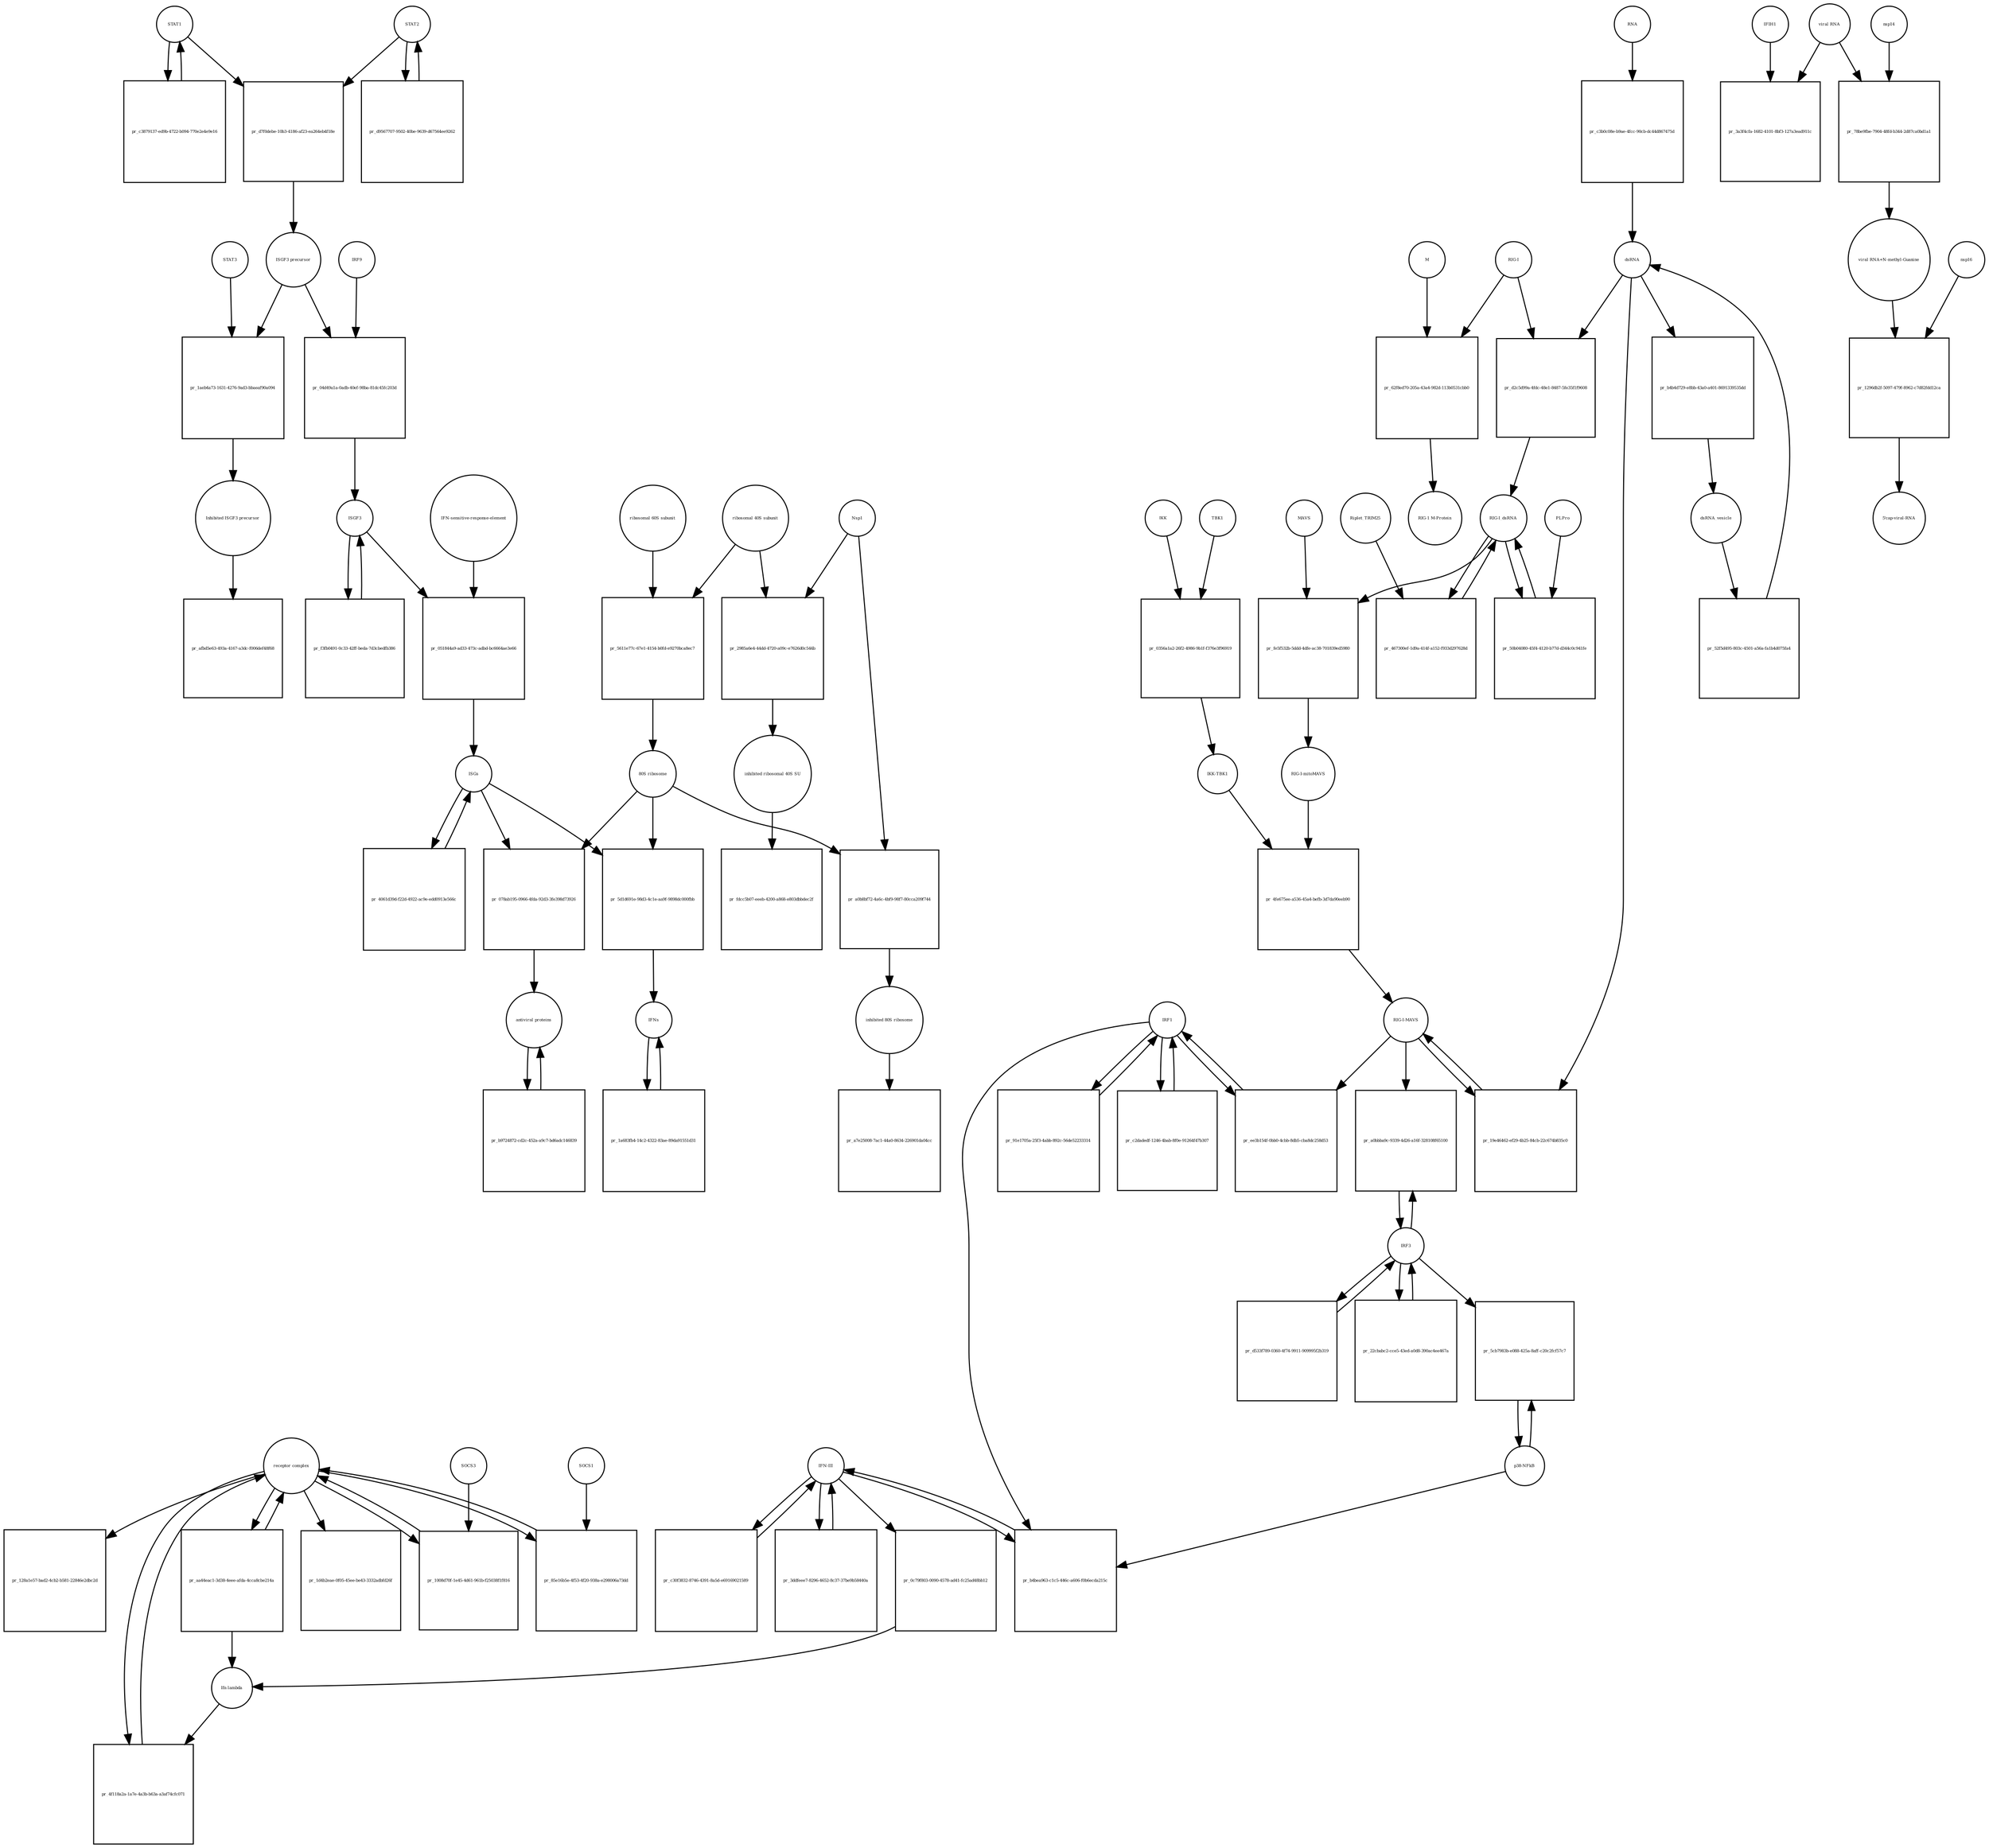 strict digraph  {
STAT1 [annotation="", bipartite=0, cls=macromolecule, fontsize=4, label=STAT1, shape=circle];
"pr_d7f0debe-10b3-4186-af23-ea264eb4f18e" [annotation="", bipartite=1, cls=process, fontsize=4, label="pr_d7f0debe-10b3-4186-af23-ea264eb4f18e", shape=square];
STAT2 [annotation="", bipartite=0, cls=macromolecule, fontsize=4, label=STAT2, shape=circle];
"ISGF3 precursor" [annotation="", bipartite=0, cls=complex, fontsize=4, label="ISGF3 precursor", shape=circle];
"pr_c3879137-ed9b-4722-b094-770e2e4e9e16" [annotation="", bipartite=1, cls=process, fontsize=4, label="pr_c3879137-ed9b-4722-b094-770e2e4e9e16", shape=square];
"pr_d9567707-9502-40be-9639-d67564ee9262" [annotation="", bipartite=1, cls=process, fontsize=4, label="pr_d9567707-9502-40be-9639-d67564ee9262", shape=square];
"receptor complex" [annotation="", bipartite=0, cls=complex, fontsize=4, label="receptor complex", shape=circle];
"pr_4f118a2a-1a7e-4a3b-b63a-a3af74cfc071" [annotation="", bipartite=1, cls=process, fontsize=4, label="pr_4f118a2a-1a7e-4a3b-b63a-a3af74cfc071", shape=square];
"Ifn lambda" [annotation="", bipartite=0, cls=complex, fontsize=4, label="Ifn lambda", shape=circle];
"IFN-sensitive-response-element" [annotation="", bipartite=0, cls="nucleic acid feature", fontsize=4, label="IFN-sensitive-response-element", shape=circle];
"pr_051844a9-ad33-473c-adbd-bc6664ae3e66" [annotation="", bipartite=1, cls=process, fontsize=4, label="pr_051844a9-ad33-473c-adbd-bc6664ae3e66", shape=square];
ISGs [annotation="", bipartite=0, cls="nucleic acid feature", fontsize=4, label=ISGs, shape=circle];
ISGF3 [annotation="", bipartite=0, cls=complex, fontsize=4, label=ISGF3, shape=circle];
"pr_5d1d691e-98d3-4c1e-aa9f-9898dc000fbb" [annotation="", bipartite=1, cls=process, fontsize=4, label="pr_5d1d691e-98d3-4c1e-aa9f-9898dc000fbb", shape=square];
IFNs [annotation="", bipartite=0, cls=complex, fontsize=4, label=IFNs, shape=circle];
"80S ribosome" [annotation="", bipartite=0, cls=complex, fontsize=4, label="80S ribosome", shape=circle];
"pr_078ab195-0966-4fda-92d3-3fe398d73926" [annotation="", bipartite=1, cls=process, fontsize=4, label="pr_078ab195-0966-4fda-92d3-3fe398d73926", shape=square];
"antiviral proteins" [annotation="", bipartite=0, cls=complex, fontsize=4, label="antiviral proteins", shape=circle];
"pr_f3fb0491-0c33-42ff-beda-7d3cbedfb386" [annotation="", bipartite=1, cls=process, fontsize=4, label="pr_f3fb0491-0c33-42ff-beda-7d3cbedfb386", shape=square];
"pr_4061d39d-f22d-4922-ac9e-edd0913e566c" [annotation="", bipartite=1, cls=process, fontsize=4, label="pr_4061d39d-f22d-4922-ac9e-edd0913e566c", shape=square];
"pr_b9724872-cd2c-452a-a9c7-bd6adc146839" [annotation="", bipartite=1, cls=process, fontsize=4, label="pr_b9724872-cd2c-452a-a9c7-bd6adc146839", shape=square];
"viral RNA" [annotation="", bipartite=0, cls="nucleic acid feature", fontsize=4, label="viral RNA", shape=circle];
"pr_3a3f4cfa-1682-4101-8bf3-127a3ead911c" [annotation="", bipartite=1, cls=process, fontsize=4, label="pr_3a3f4cfa-1682-4101-8bf3-127a3ead911c", shape=square];
IFIH1 [annotation="", bipartite=0, cls=macromolecule, fontsize=4, label=IFIH1, shape=circle];
"pr_78be9fbe-7904-48fd-b344-2d87ca0bd1a1" [annotation="", bipartite=1, cls=process, fontsize=4, label="pr_78be9fbe-7904-48fd-b344-2d87ca0bd1a1", shape=square];
"viral RNA+N-methyl-Guanine" [annotation="", bipartite=0, cls="nucleic acid feature", fontsize=4, label="viral RNA+N-methyl-Guanine", shape=circle];
nsp14 [annotation=urn_miriam_ncbiprotein_YP_009725309, bipartite=0, cls=macromolecule, fontsize=4, label=nsp14, shape=circle];
"pr_1296db2f-5097-479f-8962-c7d82fdd12ca" [annotation="", bipartite=1, cls=process, fontsize=4, label="pr_1296db2f-5097-479f-8962-c7d82fdd12ca", shape=square];
"5'cap-viral-RNA" [annotation="", bipartite=0, cls="nucleic acid feature", fontsize=4, label="5'cap-viral-RNA", shape=circle];
nsp16 [annotation=urn_miriam_ncbiprotein_YP_009725311, bipartite=0, cls=macromolecule, fontsize=4, label=nsp16, shape=circle];
IKK [annotation="urn_miriam_uniprot_O14920|urn_miriam_uniprot_O15111", bipartite=0, cls=macromolecule, fontsize=4, label=IKK, shape=circle];
"pr_0356a1a2-26f2-4986-9b1f-f376e3f96919" [annotation="", bipartite=1, cls=process, fontsize=4, label="pr_0356a1a2-26f2-4986-9b1f-f376e3f96919", shape=square];
TBK1 [annotation=urn_miriam_uniprot_Q9UHD2, bipartite=0, cls=macromolecule, fontsize=4, label=TBK1, shape=circle];
"IKK-TBK1" [annotation="", bipartite=0, cls=complex, fontsize=4, label="IKK-TBK1", shape=circle];
IRF1 [annotation="", bipartite=0, cls=macromolecule, fontsize=4, label=IRF1, shape=circle];
"pr_ee3b154f-0bb0-4cbb-8db5-cba8dc258d53" [annotation="", bipartite=1, cls=process, fontsize=4, label="pr_ee3b154f-0bb0-4cbb-8db5-cba8dc258d53", shape=square];
"RIG-I-MAVS" [annotation="", bipartite=0, cls=complex, fontsize=4, label="RIG-I-MAVS", shape=circle];
"IFN-III" [annotation="", bipartite=0, cls=macromolecule, fontsize=4, label="IFN-III", shape=circle];
"pr_c30f3832-8746-4391-8a5d-e69169021589" [annotation="", bipartite=1, cls=process, fontsize=4, label="pr_c30f3832-8746-4391-8a5d-e69169021589", shape=square];
"pr_3ddfeee7-8296-4652-8c37-37be9b58440a" [annotation="", bipartite=1, cls=process, fontsize=4, label="pr_3ddfeee7-8296-4652-8c37-37be9b58440a", shape=square];
"pr_b4bea963-c1c5-446c-a606-f0b6ecda215c" [annotation="", bipartite=1, cls=process, fontsize=4, label="pr_b4bea963-c1c5-446c-a606-f0b6ecda215c", shape=square];
"p38-NFkB" [annotation="", bipartite=0, cls=complex, fontsize=4, label="p38-NFkB", shape=circle];
"pr_0c79f803-0090-4578-ad41-fc25ad48bb12" [annotation="", bipartite=1, cls=process, fontsize=4, label="pr_0c79f803-0090-4578-ad41-fc25ad48bb12", shape=square];
"RIG-I" [annotation=urn_miriam_uniprot_O95786, bipartite=0, cls=macromolecule, fontsize=4, label="RIG-I", shape=circle];
"pr_d2c5d99a-4fdc-48e1-8487-5fe35f1f9608" [annotation="", bipartite=1, cls=process, fontsize=4, label="pr_d2c5d99a-4fdc-48e1-8487-5fe35f1f9608", shape=square];
"RIG-I_dsRNA" [annotation="", bipartite=0, cls=complex, fontsize=4, label="RIG-I_dsRNA", shape=circle];
dsRNA [annotation="", bipartite=0, cls="nucleic acid feature", fontsize=4, label=dsRNA, shape=circle];
"RIG-I-mitoMAVS" [annotation="", bipartite=0, cls=complex, fontsize=4, label="RIG-I-mitoMAVS", shape=circle];
"pr_4fe675ee-a536-45a4-befb-3d7da90eeb90" [annotation="", bipartite=1, cls=process, fontsize=4, label="pr_4fe675ee-a536-45a4-befb-3d7da90eeb90", shape=square];
"pr_b4b4d729-e8bb-43a0-a401-8691339535dd" [annotation="", bipartite=1, cls=process, fontsize=4, label="pr_b4b4d729-e8bb-43a0-a401-8691339535dd", shape=square];
dsRNA_vesicle [annotation="", bipartite=0, cls="nucleic acid feature", fontsize=4, label=dsRNA_vesicle, shape=circle];
"pr_52f5d495-803c-4501-a56a-fa1b4d075fa4" [annotation="", bipartite=1, cls=process, fontsize=4, label="pr_52f5d495-803c-4501-a56a-fa1b4d075fa4", shape=square];
"pr_91e1705a-25f3-4abb-892c-56de52233314" [annotation="", bipartite=1, cls=process, fontsize=4, label="pr_91e1705a-25f3-4abb-892c-56de52233314", shape=square];
"pr_c2dadedf-1246-4bab-8f0e-91264f47b307" [annotation="", bipartite=1, cls=process, fontsize=4, label="pr_c2dadedf-1246-4bab-8f0e-91264f47b307", shape=square];
RNA [annotation="", bipartite=0, cls="nucleic acid feature", fontsize=4, label=RNA, shape=circle];
"pr_c3b0c08e-b9ae-4fcc-90cb-dc44d867475d" [annotation="", bipartite=1, cls=process, fontsize=4, label="pr_c3b0c08e-b9ae-4fcc-90cb-dc44d867475d", shape=square];
"ribosomal 60S subunit" [annotation="", bipartite=0, cls=complex, fontsize=4, label="ribosomal 60S subunit", shape=circle];
"pr_5611e77c-67e1-4154-b0fd-e9270bca8ec7" [annotation="", bipartite=1, cls=process, fontsize=4, label="pr_5611e77c-67e1-4154-b0fd-e9270bca8ec7", shape=square];
"ribosomal 40S subunit" [annotation="", bipartite=0, cls=complex, fontsize=4, label="ribosomal 40S subunit", shape=circle];
"pr_2985a6e4-44dd-4720-a09c-e7626d0c544b" [annotation="", bipartite=1, cls=process, fontsize=4, label="pr_2985a6e4-44dd-4720-a09c-e7626d0c544b", shape=square];
Nsp1 [annotation="urn_miriam_ncbiprotein_YP_009725297|urn_miriam_uniprot_P0C6X7", bipartite=0, cls=macromolecule, fontsize=4, label=Nsp1, shape=circle];
"inhibited ribosomal 40S SU" [annotation="urn_miriam_doi_10.1101%2F2020.05.18.102467", bipartite=0, cls=complex, fontsize=4, label="inhibited ribosomal 40S SU", shape=circle];
"pr_a0b8bf72-4a6c-4bf9-98f7-80cca209f744" [annotation="", bipartite=1, cls=process, fontsize=4, label="pr_a0b8bf72-4a6c-4bf9-98f7-80cca209f744", shape=square];
"inhibited 80S ribosome" [annotation="", bipartite=0, cls=complex, fontsize=4, label="inhibited 80S ribosome", shape=circle];
"pr_1aeb4a73-1631-4276-9ad3-bbaeaf90a094" [annotation="", bipartite=1, cls=process, fontsize=4, label="pr_1aeb4a73-1631-4276-9ad3-bbaeaf90a094", shape=square];
STAT3 [annotation="", bipartite=0, cls=macromolecule, fontsize=4, label=STAT3, shape=circle];
"Inhibited ISGF3 precursor" [annotation="", bipartite=0, cls=complex, fontsize=4, label="Inhibited ISGF3 precursor", shape=circle];
"pr_1a683fb4-14c2-4322-83ae-89da91551d31" [annotation="", bipartite=1, cls=process, fontsize=4, label="pr_1a683fb4-14c2-4322-83ae-89da91551d31", shape=square];
"pr_1008d70f-1e45-4d61-961b-f25038f1f816" [annotation="", bipartite=1, cls=process, fontsize=4, label="pr_1008d70f-1e45-4d61-961b-f25038f1f816", shape=square];
SOCS3 [annotation="", bipartite=0, cls=macromolecule, fontsize=4, label=SOCS3, shape=circle];
"pr_85e16b5e-4f53-4f20-938a-e298006a73dd" [annotation="", bipartite=1, cls=process, fontsize=4, label="pr_85e16b5e-4f53-4f20-938a-e298006a73dd", shape=square];
SOCS1 [annotation="", bipartite=0, cls=macromolecule, fontsize=4, label=SOCS1, shape=circle];
"pr_afbd5e63-493a-4167-a3dc-f006def48f68" [annotation="", bipartite=1, cls=process, fontsize=4, label="pr_afbd5e63-493a-4167-a3dc-f006def48f68", shape=square];
"pr_1d4b2eae-0f05-45ee-be43-3332adbfd26f" [annotation="", bipartite=1, cls=process, fontsize=4, label="pr_1d4b2eae-0f05-45ee-be43-3332adbfd26f", shape=square];
"pr_128a1e57-bad2-4cb2-b581-22846e2dbc2d" [annotation="", bipartite=1, cls=process, fontsize=4, label="pr_128a1e57-bad2-4cb2-b581-22846e2dbc2d", shape=square];
"pr_a7e25008-7ac1-44a0-8634-226901da04cc" [annotation="", bipartite=1, cls=process, fontsize=4, label="pr_a7e25008-7ac1-44a0-8634-226901da04cc", shape=square];
"pr_fdcc5b07-eeeb-4200-a868-e803dbbdec2f" [annotation="", bipartite=1, cls=process, fontsize=4, label="pr_fdcc5b07-eeeb-4200-a868-e803dbbdec2f", shape=square];
"pr_aa44eac1-3d38-4eee-afda-4cca8cbe214a" [annotation="", bipartite=1, cls=process, fontsize=4, label="pr_aa44eac1-3d38-4eee-afda-4cca8cbe214a", shape=square];
M [annotation=urn_miriam_uniprot_P0DTC5, bipartite=0, cls=macromolecule, fontsize=4, label=M, shape=circle];
"pr_62f8ed70-205a-43a4-982d-113b0531cbb0" [annotation="", bipartite=1, cls=process, fontsize=4, label="pr_62f8ed70-205a-43a4-982d-113b0531cbb0", shape=square];
"RIG-1 M-Protein" [annotation="", bipartite=0, cls=complex, fontsize=4, label="RIG-1 M-Protein", shape=circle];
"pr_fe5f532b-5ddd-4dfe-ac38-701839ed5980" [annotation="", bipartite=1, cls=process, fontsize=4, label="pr_fe5f532b-5ddd-4dfe-ac38-701839ed5980", shape=square];
MAVS [annotation=urn_miriam_uniprot_Q7Z434, bipartite=0, cls=macromolecule, fontsize=4, label=MAVS, shape=circle];
"pr_467300ef-1d9a-414f-a152-f933d297628d" [annotation="", bipartite=1, cls=process, fontsize=4, label="pr_467300ef-1d9a-414f-a152-f933d297628d", shape=square];
Riplet_TRIM25 [annotation="", bipartite=0, cls=complex, fontsize=4, label=Riplet_TRIM25, shape=circle];
"pr_50b04080-45f4-4120-b77d-d344c0c941fe" [annotation="", bipartite=1, cls=process, fontsize=4, label="pr_50b04080-45f4-4120-b77d-d344c0c941fe", shape=square];
PLPro [annotation="urn_miriam_uniprot_P0C6X7|urn_miriam_uniprot_P0C6U8", bipartite=0, cls=macromolecule, fontsize=4, label=PLPro, shape=circle];
IRF3 [annotation=urn_miriam_uniprot_Q14653, bipartite=0, cls=macromolecule, fontsize=4, label=IRF3, shape=circle];
"pr_a0bbba9c-9339-4d26-a16f-328108f65100" [annotation="", bipartite=1, cls=process, fontsize=4, label="pr_a0bbba9c-9339-4d26-a16f-328108f65100", shape=square];
"pr_d533f789-0360-4f74-9911-909995f2b319" [annotation="", bipartite=1, cls=process, fontsize=4, label="pr_d533f789-0360-4f74-9911-909995f2b319", shape=square];
"pr_22cbabc2-cce5-43ed-a0d8-390ac4ee467a" [annotation="", bipartite=1, cls=process, fontsize=4, label="pr_22cbabc2-cce5-43ed-a0d8-390ac4ee467a", shape=square];
"pr_19e46462-ef29-4b25-84cb-22c674b835c0" [annotation="", bipartite=1, cls=process, fontsize=4, label="pr_19e46462-ef29-4b25-84cb-22c674b835c0", shape=square];
"pr_5cb7983b-e088-425a-8aff-c20c2fcf57c7" [annotation="", bipartite=1, cls=process, fontsize=4, label="pr_5cb7983b-e088-425a-8aff-c20c2fcf57c7", shape=square];
"pr_04d49a1a-0adb-40ef-98ba-81dc45fc203d" [annotation="", bipartite=1, cls=process, fontsize=4, label="pr_04d49a1a-0adb-40ef-98ba-81dc45fc203d", shape=square];
IRF9 [annotation="", bipartite=0, cls=macromolecule, fontsize=4, label=IRF9, shape=circle];
STAT1 -> "pr_d7f0debe-10b3-4186-af23-ea264eb4f18e"  [annotation="", interaction_type=consumption];
STAT1 -> "pr_c3879137-ed9b-4722-b094-770e2e4e9e16"  [annotation="", interaction_type=consumption];
"pr_d7f0debe-10b3-4186-af23-ea264eb4f18e" -> "ISGF3 precursor"  [annotation="", interaction_type=production];
STAT2 -> "pr_d7f0debe-10b3-4186-af23-ea264eb4f18e"  [annotation="", interaction_type=consumption];
STAT2 -> "pr_d9567707-9502-40be-9639-d67564ee9262"  [annotation="", interaction_type=consumption];
"ISGF3 precursor" -> "pr_1aeb4a73-1631-4276-9ad3-bbaeaf90a094"  [annotation="", interaction_type=consumption];
"ISGF3 precursor" -> "pr_04d49a1a-0adb-40ef-98ba-81dc45fc203d"  [annotation="", interaction_type=consumption];
"pr_c3879137-ed9b-4722-b094-770e2e4e9e16" -> STAT1  [annotation="", interaction_type=production];
"pr_d9567707-9502-40be-9639-d67564ee9262" -> STAT2  [annotation="", interaction_type=production];
"receptor complex" -> "pr_4f118a2a-1a7e-4a3b-b63a-a3af74cfc071"  [annotation="", interaction_type=consumption];
"receptor complex" -> "pr_1008d70f-1e45-4d61-961b-f25038f1f816"  [annotation="", interaction_type=consumption];
"receptor complex" -> "pr_85e16b5e-4f53-4f20-938a-e298006a73dd"  [annotation="", interaction_type=consumption];
"receptor complex" -> "pr_1d4b2eae-0f05-45ee-be43-3332adbfd26f"  [annotation="", interaction_type=consumption];
"receptor complex" -> "pr_128a1e57-bad2-4cb2-b581-22846e2dbc2d"  [annotation="", interaction_type=consumption];
"receptor complex" -> "pr_aa44eac1-3d38-4eee-afda-4cca8cbe214a"  [annotation="", interaction_type=consumption];
"pr_4f118a2a-1a7e-4a3b-b63a-a3af74cfc071" -> "receptor complex"  [annotation="", interaction_type=production];
"Ifn lambda" -> "pr_4f118a2a-1a7e-4a3b-b63a-a3af74cfc071"  [annotation="urn_miriam_doi_10.3791%2F53575", interaction_type=stimulation];
"IFN-sensitive-response-element" -> "pr_051844a9-ad33-473c-adbd-bc6664ae3e66"  [annotation="", interaction_type=consumption];
"pr_051844a9-ad33-473c-adbd-bc6664ae3e66" -> ISGs  [annotation="", interaction_type=production];
ISGs -> "pr_5d1d691e-98d3-4c1e-aa9f-9898dc000fbb"  [annotation="", interaction_type=consumption];
ISGs -> "pr_078ab195-0966-4fda-92d3-3fe398d73926"  [annotation="", interaction_type=consumption];
ISGs -> "pr_4061d39d-f22d-4922-ac9e-edd0913e566c"  [annotation="", interaction_type=consumption];
ISGF3 -> "pr_051844a9-ad33-473c-adbd-bc6664ae3e66"  [annotation=urn_miriam_pubmed_30936491, interaction_type="necessary stimulation"];
ISGF3 -> "pr_f3fb0491-0c33-42ff-beda-7d3cbedfb386"  [annotation="", interaction_type=consumption];
"pr_5d1d691e-98d3-4c1e-aa9f-9898dc000fbb" -> IFNs  [annotation="", interaction_type=production];
IFNs -> "pr_1a683fb4-14c2-4322-83ae-89da91551d31"  [annotation="", interaction_type=consumption];
"80S ribosome" -> "pr_5d1d691e-98d3-4c1e-aa9f-9898dc000fbb"  [annotation=urn_miriam_pubmed_30936491, interaction_type=catalysis];
"80S ribosome" -> "pr_078ab195-0966-4fda-92d3-3fe398d73926"  [annotation=urn_miriam_pubmed_30936491, interaction_type=catalysis];
"80S ribosome" -> "pr_a0b8bf72-4a6c-4bf9-98f7-80cca209f744"  [annotation="", interaction_type=consumption];
"pr_078ab195-0966-4fda-92d3-3fe398d73926" -> "antiviral proteins"  [annotation="", interaction_type=production];
"antiviral proteins" -> "pr_b9724872-cd2c-452a-a9c7-bd6adc146839"  [annotation="", interaction_type=consumption];
"pr_f3fb0491-0c33-42ff-beda-7d3cbedfb386" -> ISGF3  [annotation="", interaction_type=production];
"pr_4061d39d-f22d-4922-ac9e-edd0913e566c" -> ISGs  [annotation="", interaction_type=production];
"pr_b9724872-cd2c-452a-a9c7-bd6adc146839" -> "antiviral proteins"  [annotation="", interaction_type=production];
"viral RNA" -> "pr_3a3f4cfa-1682-4101-8bf3-127a3ead911c"  [annotation="", interaction_type=consumption];
"viral RNA" -> "pr_78be9fbe-7904-48fd-b344-2d87ca0bd1a1"  [annotation="", interaction_type=consumption];
IFIH1 -> "pr_3a3f4cfa-1682-4101-8bf3-127a3ead911c"  [annotation="urn_miriam_doi_10.1016%2Fj.chom.2020.05.008", interaction_type=catalysis];
"pr_78be9fbe-7904-48fd-b344-2d87ca0bd1a1" -> "viral RNA+N-methyl-Guanine"  [annotation="", interaction_type=production];
"viral RNA+N-methyl-Guanine" -> "pr_1296db2f-5097-479f-8962-c7d82fdd12ca"  [annotation="", interaction_type=consumption];
nsp14 -> "pr_78be9fbe-7904-48fd-b344-2d87ca0bd1a1"  [annotation="urn_miriam_doi_10.1016%2Fj.chom.2020.05.008", interaction_type=catalysis];
"pr_1296db2f-5097-479f-8962-c7d82fdd12ca" -> "5'cap-viral-RNA"  [annotation="", interaction_type=production];
nsp16 -> "pr_1296db2f-5097-479f-8962-c7d82fdd12ca"  [annotation="urn_miriam_doi_10.1016%2Fj.chom.2020.05.008", interaction_type=catalysis];
IKK -> "pr_0356a1a2-26f2-4986-9b1f-f376e3f96919"  [annotation="", interaction_type=consumption];
"pr_0356a1a2-26f2-4986-9b1f-f376e3f96919" -> "IKK-TBK1"  [annotation="", interaction_type=production];
TBK1 -> "pr_0356a1a2-26f2-4986-9b1f-f376e3f96919"  [annotation="", interaction_type=consumption];
"IKK-TBK1" -> "pr_4fe675ee-a536-45a4-befb-3d7da90eeb90"  [annotation="", interaction_type=consumption];
IRF1 -> "pr_ee3b154f-0bb0-4cbb-8db5-cba8dc258d53"  [annotation="", interaction_type=consumption];
IRF1 -> "pr_b4bea963-c1c5-446c-a606-f0b6ecda215c"  [annotation="", interaction_type=stimulation];
IRF1 -> "pr_91e1705a-25f3-4abb-892c-56de52233314"  [annotation="", interaction_type=consumption];
IRF1 -> "pr_c2dadedf-1246-4bab-8f0e-91264f47b307"  [annotation="", interaction_type=consumption];
"pr_ee3b154f-0bb0-4cbb-8db5-cba8dc258d53" -> IRF1  [annotation="", interaction_type=production];
"RIG-I-MAVS" -> "pr_ee3b154f-0bb0-4cbb-8db5-cba8dc258d53"  [annotation=urn_miriam_pubmed_25045870, interaction_type=catalysis];
"RIG-I-MAVS" -> "pr_a0bbba9c-9339-4d26-a16f-328108f65100"  [annotation=urn_miriam_pubmed_25636800, interaction_type=stimulation];
"RIG-I-MAVS" -> "pr_19e46462-ef29-4b25-84cb-22c674b835c0"  [annotation="", interaction_type=consumption];
"IFN-III" -> "pr_c30f3832-8746-4391-8a5d-e69169021589"  [annotation="", interaction_type=consumption];
"IFN-III" -> "pr_3ddfeee7-8296-4652-8c37-37be9b58440a"  [annotation="", interaction_type=consumption];
"IFN-III" -> "pr_b4bea963-c1c5-446c-a606-f0b6ecda215c"  [annotation="", interaction_type=consumption];
"IFN-III" -> "pr_0c79f803-0090-4578-ad41-fc25ad48bb12"  [annotation="", interaction_type=consumption];
"pr_c30f3832-8746-4391-8a5d-e69169021589" -> "IFN-III"  [annotation="", interaction_type=production];
"pr_3ddfeee7-8296-4652-8c37-37be9b58440a" -> "IFN-III"  [annotation="", interaction_type=production];
"pr_b4bea963-c1c5-446c-a606-f0b6ecda215c" -> "IFN-III"  [annotation="", interaction_type=production];
"p38-NFkB" -> "pr_b4bea963-c1c5-446c-a606-f0b6ecda215c"  [annotation="", interaction_type=stimulation];
"p38-NFkB" -> "pr_5cb7983b-e088-425a-8aff-c20c2fcf57c7"  [annotation="", interaction_type=consumption];
"pr_0c79f803-0090-4578-ad41-fc25ad48bb12" -> "Ifn lambda"  [annotation="", interaction_type=production];
"RIG-I" -> "pr_d2c5d99a-4fdc-48e1-8487-5fe35f1f9608"  [annotation="", interaction_type=consumption];
"RIG-I" -> "pr_62f8ed70-205a-43a4-982d-113b0531cbb0"  [annotation="", interaction_type=consumption];
"pr_d2c5d99a-4fdc-48e1-8487-5fe35f1f9608" -> "RIG-I_dsRNA"  [annotation="", interaction_type=production];
"RIG-I_dsRNA" -> "pr_fe5f532b-5ddd-4dfe-ac38-701839ed5980"  [annotation="", interaction_type=consumption];
"RIG-I_dsRNA" -> "pr_467300ef-1d9a-414f-a152-f933d297628d"  [annotation="", interaction_type=consumption];
"RIG-I_dsRNA" -> "pr_50b04080-45f4-4120-b77d-d344c0c941fe"  [annotation="", interaction_type=consumption];
dsRNA -> "pr_d2c5d99a-4fdc-48e1-8487-5fe35f1f9608"  [annotation=urn_miriam_pubmed_25045870, interaction_type="necessary stimulation"];
dsRNA -> "pr_b4b4d729-e8bb-43a0-a401-8691339535dd"  [annotation="", interaction_type=consumption];
dsRNA -> "pr_19e46462-ef29-4b25-84cb-22c674b835c0"  [annotation=urn_miriam_pubmed_25636800, interaction_type="necessary stimulation"];
"RIG-I-mitoMAVS" -> "pr_4fe675ee-a536-45a4-befb-3d7da90eeb90"  [annotation="", interaction_type=consumption];
"pr_4fe675ee-a536-45a4-befb-3d7da90eeb90" -> "RIG-I-MAVS"  [annotation="", interaction_type=production];
"pr_b4b4d729-e8bb-43a0-a401-8691339535dd" -> dsRNA_vesicle  [annotation="", interaction_type=production];
dsRNA_vesicle -> "pr_52f5d495-803c-4501-a56a-fa1b4d075fa4"  [annotation="", interaction_type=consumption];
"pr_52f5d495-803c-4501-a56a-fa1b4d075fa4" -> dsRNA  [annotation="", interaction_type=production];
"pr_91e1705a-25f3-4abb-892c-56de52233314" -> IRF1  [annotation="", interaction_type=production];
"pr_c2dadedf-1246-4bab-8f0e-91264f47b307" -> IRF1  [annotation="", interaction_type=production];
RNA -> "pr_c3b0c08e-b9ae-4fcc-90cb-dc44d867475d"  [annotation="", interaction_type=consumption];
"pr_c3b0c08e-b9ae-4fcc-90cb-dc44d867475d" -> dsRNA  [annotation="", interaction_type=production];
"ribosomal 60S subunit" -> "pr_5611e77c-67e1-4154-b0fd-e9270bca8ec7"  [annotation="", interaction_type=consumption];
"pr_5611e77c-67e1-4154-b0fd-e9270bca8ec7" -> "80S ribosome"  [annotation="", interaction_type=production];
"ribosomal 40S subunit" -> "pr_5611e77c-67e1-4154-b0fd-e9270bca8ec7"  [annotation="", interaction_type=consumption];
"ribosomal 40S subunit" -> "pr_2985a6e4-44dd-4720-a09c-e7626d0c544b"  [annotation="", interaction_type=consumption];
"pr_2985a6e4-44dd-4720-a09c-e7626d0c544b" -> "inhibited ribosomal 40S SU"  [annotation="", interaction_type=production];
Nsp1 -> "pr_2985a6e4-44dd-4720-a09c-e7626d0c544b"  [annotation="", interaction_type=consumption];
Nsp1 -> "pr_a0b8bf72-4a6c-4bf9-98f7-80cca209f744"  [annotation="", interaction_type=consumption];
"inhibited ribosomal 40S SU" -> "pr_fdcc5b07-eeeb-4200-a868-e803dbbdec2f"  [annotation="", interaction_type=consumption];
"pr_a0b8bf72-4a6c-4bf9-98f7-80cca209f744" -> "inhibited 80S ribosome"  [annotation="", interaction_type=production];
"inhibited 80S ribosome" -> "pr_a7e25008-7ac1-44a0-8634-226901da04cc"  [annotation="", interaction_type=consumption];
"pr_1aeb4a73-1631-4276-9ad3-bbaeaf90a094" -> "Inhibited ISGF3 precursor"  [annotation="", interaction_type=production];
STAT3 -> "pr_1aeb4a73-1631-4276-9ad3-bbaeaf90a094"  [annotation="", interaction_type=consumption];
"Inhibited ISGF3 precursor" -> "pr_afbd5e63-493a-4167-a3dc-f006def48f68"  [annotation="", interaction_type=consumption];
"pr_1a683fb4-14c2-4322-83ae-89da91551d31" -> IFNs  [annotation="", interaction_type=production];
"pr_1008d70f-1e45-4d61-961b-f25038f1f816" -> "receptor complex"  [annotation="", interaction_type=production];
SOCS3 -> "pr_1008d70f-1e45-4d61-961b-f25038f1f816"  [annotation="", interaction_type=consumption];
"pr_85e16b5e-4f53-4f20-938a-e298006a73dd" -> "receptor complex"  [annotation="", interaction_type=production];
SOCS1 -> "pr_85e16b5e-4f53-4f20-938a-e298006a73dd"  [annotation="", interaction_type=consumption];
"pr_aa44eac1-3d38-4eee-afda-4cca8cbe214a" -> "Ifn lambda"  [annotation="", interaction_type=production];
"pr_aa44eac1-3d38-4eee-afda-4cca8cbe214a" -> "receptor complex"  [annotation="", interaction_type=production];
M -> "pr_62f8ed70-205a-43a4-982d-113b0531cbb0"  [annotation="", interaction_type=consumption];
"pr_62f8ed70-205a-43a4-982d-113b0531cbb0" -> "RIG-1 M-Protein"  [annotation="", interaction_type=production];
"pr_fe5f532b-5ddd-4dfe-ac38-701839ed5980" -> "RIG-I-mitoMAVS"  [annotation="", interaction_type=production];
MAVS -> "pr_fe5f532b-5ddd-4dfe-ac38-701839ed5980"  [annotation="", interaction_type=consumption];
"pr_467300ef-1d9a-414f-a152-f933d297628d" -> "RIG-I_dsRNA"  [annotation="", interaction_type=production];
Riplet_TRIM25 -> "pr_467300ef-1d9a-414f-a152-f933d297628d"  [annotation=urn_miriam_pubmed_22390971, interaction_type=catalysis];
"pr_50b04080-45f4-4120-b77d-d344c0c941fe" -> "RIG-I_dsRNA"  [annotation="", interaction_type=production];
PLPro -> "pr_50b04080-45f4-4120-b77d-d344c0c941fe"  [annotation=urn_miriam_pubmed_25554382, interaction_type=catalysis];
IRF3 -> "pr_a0bbba9c-9339-4d26-a16f-328108f65100"  [annotation="", interaction_type=consumption];
IRF3 -> "pr_d533f789-0360-4f74-9911-909995f2b319"  [annotation="", interaction_type=consumption];
IRF3 -> "pr_22cbabc2-cce5-43ed-a0d8-390ac4ee467a"  [annotation="", interaction_type=consumption];
IRF3 -> "pr_5cb7983b-e088-425a-8aff-c20c2fcf57c7"  [annotation="", interaction_type=consumption];
"pr_a0bbba9c-9339-4d26-a16f-328108f65100" -> IRF3  [annotation="", interaction_type=production];
"pr_d533f789-0360-4f74-9911-909995f2b319" -> IRF3  [annotation="", interaction_type=production];
"pr_22cbabc2-cce5-43ed-a0d8-390ac4ee467a" -> IRF3  [annotation="", interaction_type=production];
"pr_19e46462-ef29-4b25-84cb-22c674b835c0" -> "RIG-I-MAVS"  [annotation="", interaction_type=production];
"pr_5cb7983b-e088-425a-8aff-c20c2fcf57c7" -> "p38-NFkB"  [annotation="", interaction_type=production];
"pr_04d49a1a-0adb-40ef-98ba-81dc45fc203d" -> ISGF3  [annotation="", interaction_type=production];
IRF9 -> "pr_04d49a1a-0adb-40ef-98ba-81dc45fc203d"  [annotation="", interaction_type=consumption];
}
